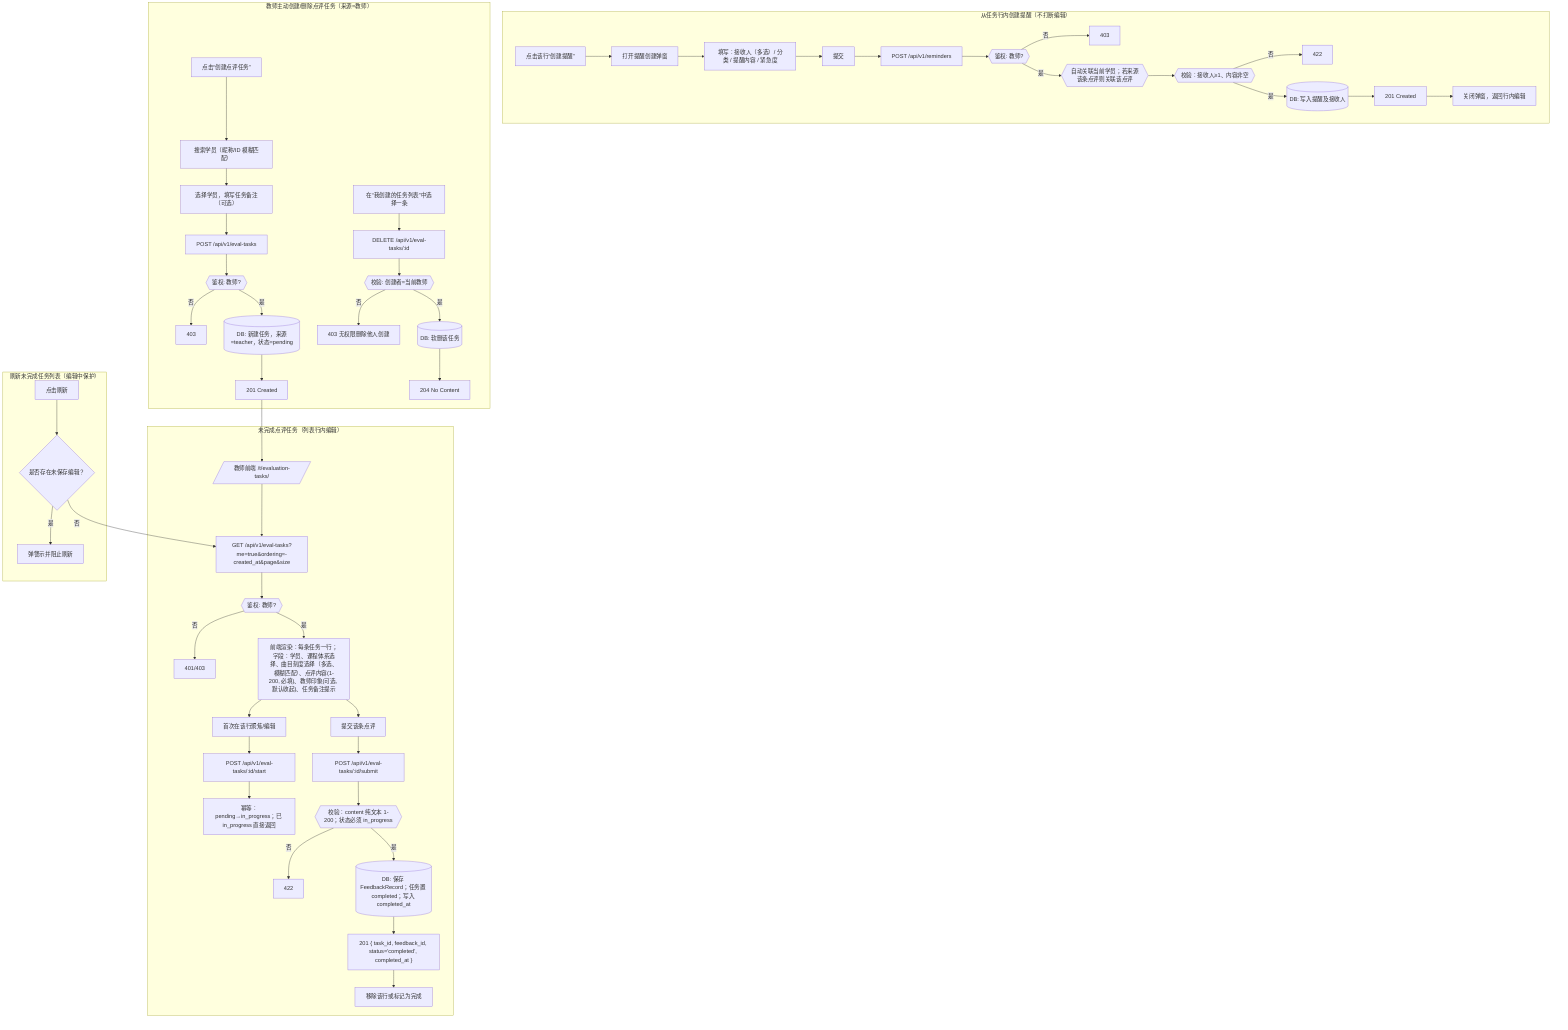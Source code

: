 flowchart TD
  subgraph ListAndInlineEdit["未完成点评任务（列表行内编辑）"]
    UI_List[/"教师前端 /t/evaluation-tasks/"/]
    UI_List --> API_LIST["GET /api/v1/eval-tasks?me=true&ordering=-created_at&page&size"]
    API_LIST --> Auth{{"鉴权: 教师?"}}
    Auth -- 否 --> E401["401/403"]
    Auth -- 是 --> RenderRows["前端渲染：每条任务一行；字段：学员、课程体系选择、曲目刻度选择（多选、模糊匹配）、点评内容(1-200, 必填)、教师印象(可选, 默认收起)、任务备注提示"]
    RenderRows --> FocusInput["首次在该行聚焦/编辑"]
    FocusInput --> API_START["POST /api/v1/eval-tasks/:id/start"]
    API_START --> Idem["幂等：pending→in_progress；已 in_progress 直接返回"]
    RenderRows --> SubmitRow["提交该条点评"]
    SubmitRow --> API_SUBMIT["POST /api/v1/eval-tasks/:id/submit"]
    API_SUBMIT --> Validate{{"校验：content 纯文本 1-200；状态必须 in_progress"}}
    Validate -- 否 --> E422["422"]
    Validate -- 是 --> DB_Save[("DB: 保存 FeedbackRecord；任务置 completed；写入 completed_at")]
    DB_Save --> Resp201["201 { task_id, feedback_id, status='completed', completed_at }"]
    Resp201 --> UpdateUI["移除该行或标记为完成"]
  end

  subgraph Refresh["刷新未完成任务列表（编辑中保护）"]
    ClickRefresh["点击刷新"] --> CheckDirty{"是否存在未保存编辑？"}
    CheckDirty -- 是 --> BlockRefresh["弹警示并阻止刷新"]
    CheckDirty -- 否 --> API_LIST
  end

  subgraph CreateReminderFromTask["从任务行内创建提醒（不打断编辑）"]
    TriggerCreate["点击该行“创建提醒”"] --> OpenRemModal["打开提醒创建弹窗"]
    OpenRemModal --> FillRem["填写：接收人（多选）/ 分类 / 提醒内容 / 紧急度"]
    FillRem --> SubmitRem["提交"]
    SubmitRem --> API_REM_POST["POST /api/v1/reminders"]
    API_REM_POST --> AuthRem{{"鉴权: 教师?"}}
    AuthRem -- 否 --> E403R["403"]
    AuthRem -- 是 --> EnrichRem{{"自动关联当前学员；若来源该条点评则关联该点评"}}
    EnrichRem --> ValidateRem{{"校验：接收人≥1、内容非空"}}
    ValidateRem -- 否 --> E422R["422"]
    ValidateRem -- 是 --> DB_Rem[("DB: 写入提醒及接收人")]
    DB_Rem --> Resp201R["201 Created"]
    Resp201R --> BackInline["关闭弹窗，返回行内编辑"]
  end

  subgraph TeacherCreateTask["教师主动创建/删除点评任务（来源=教师）"]
    EntryCreate["点击“创建点评任务”"] --> SearchStu["搜索学员（昵称/ID 模糊匹配）"]
    SearchStu --> PickStu["选择学员，填写任务备注（可选）"]
    PickStu --> API_CREATE_TASK["POST /api/v1/eval-tasks"]
    API_CREATE_TASK --> AuthC{{"鉴权: 教师?"}}
    AuthC -- 否 --> E403C["403"]
    AuthC -- 是 --> DB_InsertTask[("DB: 新建任务，来源=teacher，状态=pending")]
    DB_InsertTask --> Resp201Task["201 Created"]
    Resp201Task --> UI_List

    EntryDelete["在“我创建的任务列表”中选择一条"] --> API_DELETE_TASK["DELETE /api/v1/eval-tasks/:id"]
    API_DELETE_TASK --> CheckOwner2{{"校验: 创建者=当前教师"}}
    CheckOwner2 -- 否 --> E403D["403 无权限删除他人创建"]
    CheckOwner2 -- 是 --> DB_SoftDelTask[("DB: 软删该任务")]
    DB_SoftDelTask --> Resp204Task["204 No Content"]
  end
